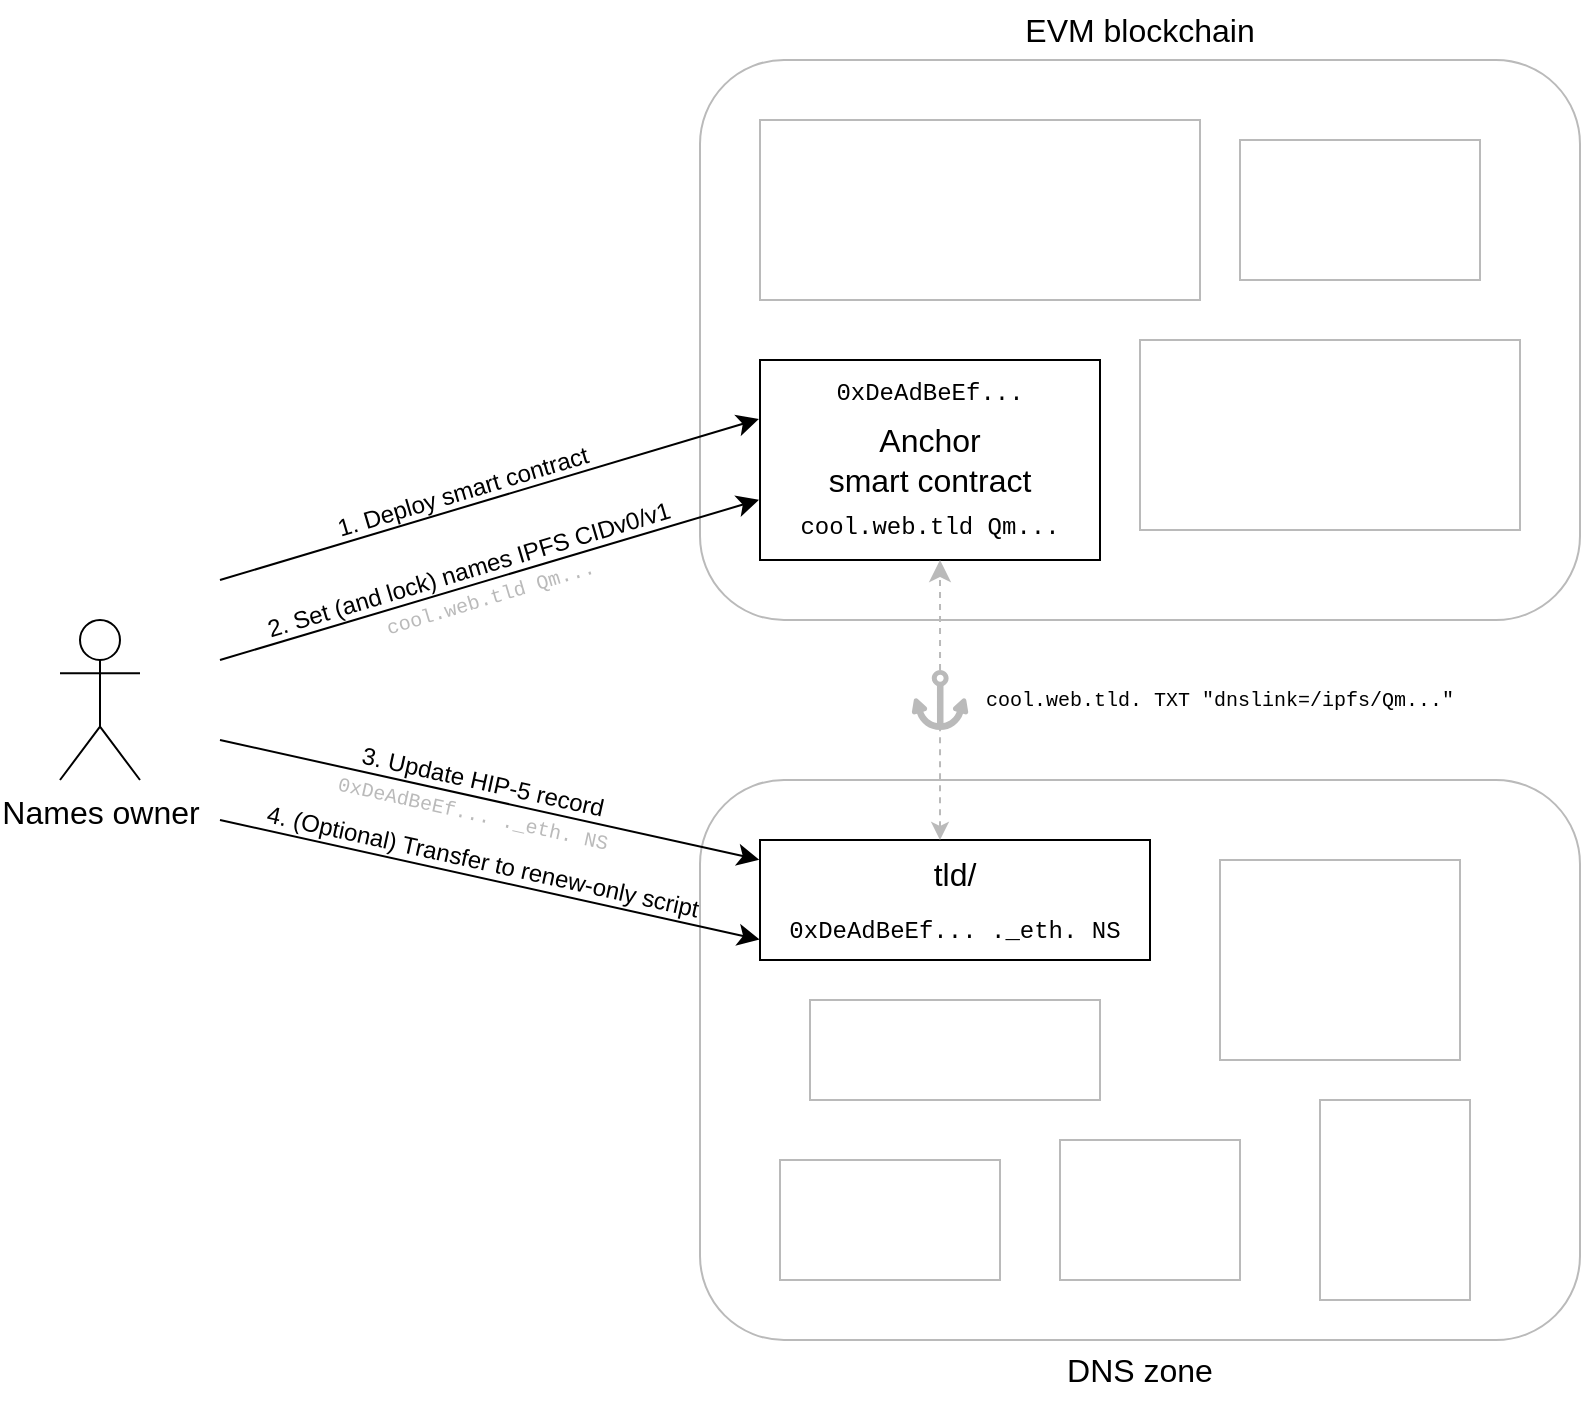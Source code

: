 <mxfile version="20.0.1" type="device"><diagram id="hG1zyXiA97jr5OtVjGGK" name="Page-1"><mxGraphModel dx="1085" dy="518" grid="1" gridSize="10" guides="1" tooltips="1" connect="1" arrows="1" fold="1" page="1" pageScale="1" pageWidth="850" pageHeight="1100" math="0" shadow="0"><root><mxCell id="0"/><mxCell id="1" parent="0"/><mxCell id="14ziM0ncCVOtvaFm50ep-1" value="Names owner" style="shape=umlActor;verticalLabelPosition=bottom;verticalAlign=top;html=1;outlineConnect=0;fontSize=16;" vertex="1" parent="1"><mxGeometry x="80" y="400" width="40" height="80" as="geometry"/></mxCell><mxCell id="14ziM0ncCVOtvaFm50ep-2" value="" style="rounded=1;whiteSpace=wrap;html=1;fillColor=none;strokeColor=#BABABA;" vertex="1" parent="1"><mxGeometry x="400" y="120" width="440" height="280" as="geometry"/></mxCell><mxCell id="14ziM0ncCVOtvaFm50ep-3" value="&lt;font style=&quot;font-size: 16px;&quot;&gt;EVM blockchain&lt;/font&gt;" style="text;html=1;strokeColor=none;fillColor=none;align=center;verticalAlign=middle;whiteSpace=wrap;rounded=0;" vertex="1" parent="1"><mxGeometry x="400" y="90" width="440" height="30" as="geometry"/></mxCell><mxCell id="14ziM0ncCVOtvaFm50ep-4" value="" style="rounded=1;whiteSpace=wrap;html=1;fillColor=none;strokeColor=#BABABA;" vertex="1" parent="1"><mxGeometry x="400" y="480" width="440" height="280" as="geometry"/></mxCell><mxCell id="14ziM0ncCVOtvaFm50ep-5" value="&lt;font style=&quot;font-size: 16px;&quot;&gt;DNS zone&lt;/font&gt;" style="text;html=1;strokeColor=none;fillColor=none;align=center;verticalAlign=middle;whiteSpace=wrap;rounded=0;" vertex="1" parent="1"><mxGeometry x="400" y="760" width="440" height="30" as="geometry"/></mxCell><mxCell id="14ziM0ncCVOtvaFm50ep-7" value="&lt;font style=&quot;&quot;&gt;&lt;font style=&quot;font-size: 12px;&quot;&gt;0xDeAdBeEf...&lt;/font&gt;&lt;br&gt;&lt;span style=&quot;font-family: Helvetica; font-size: 2px;&quot;&gt;&amp;nbsp;&lt;/span&gt;&lt;/font&gt;&lt;br&gt;&lt;span style=&quot;font-family: Helvetica; font-size: 16px;&quot;&gt;Anchor&lt;/span&gt;&lt;br&gt;&lt;span style=&quot;font-family: Helvetica; font-size: 16px;&quot;&gt;smart contract&lt;/span&gt;&lt;br&gt;&lt;font style=&quot;font-family: Helvetica;&quot;&gt;&lt;font style=&quot;font-size: 2px;&quot;&gt;&amp;nbsp;&lt;/font&gt;&lt;br&gt;&lt;/font&gt;&lt;font style=&quot;font-size: 12px;&quot;&gt;cool.web.tld Qm...&lt;/font&gt;" style="rounded=0;whiteSpace=wrap;html=1;fontFamily=Courier New;fontSize=6;strokeColor=#000000;fillColor=none;" vertex="1" parent="1"><mxGeometry x="430" y="270" width="170" height="100" as="geometry"/></mxCell><mxCell id="14ziM0ncCVOtvaFm50ep-8" value="" style="rounded=0;whiteSpace=wrap;html=1;fontFamily=Courier New;fontSize=12;strokeColor=#BABABA;fillColor=none;" vertex="1" parent="1"><mxGeometry x="430" y="150" width="220" height="90" as="geometry"/></mxCell><mxCell id="14ziM0ncCVOtvaFm50ep-9" value="" style="rounded=0;whiteSpace=wrap;html=1;fontFamily=Courier New;fontSize=12;strokeColor=#BABABA;fillColor=none;" vertex="1" parent="1"><mxGeometry x="620" y="260" width="190" height="95" as="geometry"/></mxCell><mxCell id="14ziM0ncCVOtvaFm50ep-10" value="" style="rounded=0;whiteSpace=wrap;html=1;fontFamily=Courier New;fontSize=12;strokeColor=#BABABA;fillColor=none;" vertex="1" parent="1"><mxGeometry x="670" y="160" width="120" height="70" as="geometry"/></mxCell><mxCell id="14ziM0ncCVOtvaFm50ep-13" value="&lt;font style=&quot;&quot;&gt;&lt;span style=&quot;font-size: 16px;&quot;&gt;tld/&lt;/span&gt;&lt;br&gt;&lt;font style=&quot;font-size: 2px;&quot;&gt;&amp;nbsp;&lt;br&gt;&lt;/font&gt;&lt;font style=&quot;font-size: 12px;&quot; face=&quot;Courier New&quot;&gt;0xDeAdBeEf... ._eth. NS&lt;/font&gt;&lt;br&gt;&lt;/font&gt;" style="rounded=0;whiteSpace=wrap;html=1;fontFamily=Helvetica;fontSize=10;strokeColor=#000000;fillColor=none;" vertex="1" parent="1"><mxGeometry x="430" y="510" width="195" height="60" as="geometry"/></mxCell><mxCell id="14ziM0ncCVOtvaFm50ep-14" value="&lt;font style=&quot;&quot;&gt;&lt;br&gt;&lt;/font&gt;" style="rounded=0;whiteSpace=wrap;html=1;fontFamily=Helvetica;fontSize=10;strokeColor=#BABABA;fillColor=none;" vertex="1" parent="1"><mxGeometry x="455" y="590" width="145" height="50" as="geometry"/></mxCell><mxCell id="14ziM0ncCVOtvaFm50ep-16" value="&lt;font style=&quot;&quot;&gt;&lt;br&gt;&lt;/font&gt;" style="rounded=0;whiteSpace=wrap;html=1;fontFamily=Helvetica;fontSize=10;strokeColor=#BABABA;fillColor=none;" vertex="1" parent="1"><mxGeometry x="440" y="670" width="110" height="60" as="geometry"/></mxCell><mxCell id="14ziM0ncCVOtvaFm50ep-17" value="&lt;font style=&quot;&quot;&gt;&lt;br&gt;&lt;/font&gt;" style="rounded=0;whiteSpace=wrap;html=1;fontFamily=Helvetica;fontSize=10;strokeColor=#BABABA;fillColor=none;" vertex="1" parent="1"><mxGeometry x="580" y="660" width="90" height="70" as="geometry"/></mxCell><mxCell id="14ziM0ncCVOtvaFm50ep-18" value="&lt;font style=&quot;&quot;&gt;&lt;br&gt;&lt;/font&gt;" style="rounded=0;whiteSpace=wrap;html=1;fontFamily=Helvetica;fontSize=10;strokeColor=#BABABA;fillColor=none;" vertex="1" parent="1"><mxGeometry x="660" y="520" width="120" height="100" as="geometry"/></mxCell><mxCell id="14ziM0ncCVOtvaFm50ep-19" value="&lt;font style=&quot;&quot;&gt;&lt;br&gt;&lt;/font&gt;" style="rounded=0;whiteSpace=wrap;html=1;fontFamily=Helvetica;fontSize=10;strokeColor=#BABABA;fillColor=none;" vertex="1" parent="1"><mxGeometry x="710" y="640" width="75" height="100" as="geometry"/></mxCell><mxCell id="14ziM0ncCVOtvaFm50ep-20" value="" style="endArrow=classic;html=1;rounded=0;fontFamily=Courier New;fontSize=12;entryX=-0.003;entryY=0.295;entryDx=0;entryDy=0;endSize=8;entryPerimeter=0;" edge="1" parent="1" target="14ziM0ncCVOtvaFm50ep-7"><mxGeometry width="50" height="50" relative="1" as="geometry"><mxPoint x="160" y="380" as="sourcePoint"/><mxPoint x="370" y="310" as="targetPoint"/></mxGeometry></mxCell><mxCell id="14ziM0ncCVOtvaFm50ep-21" value="&lt;font face=&quot;Helvetica&quot;&gt;1. Deploy smart contract&lt;/font&gt;" style="edgeLabel;html=1;align=center;verticalAlign=middle;resizable=0;points=[];fontSize=12;fontFamily=Courier New;labelBackgroundColor=none;rotation=-16.6;" vertex="1" connectable="0" parent="14ziM0ncCVOtvaFm50ep-20"><mxGeometry x="-0.169" relative="1" as="geometry"><mxPoint x="9" y="-11" as="offset"/></mxGeometry></mxCell><mxCell id="14ziM0ncCVOtvaFm50ep-22" value="" style="endArrow=classic;html=1;rounded=0;fontFamily=Courier New;fontSize=12;entryX=-0.003;entryY=0.699;entryDx=0;entryDy=0;endSize=8;entryPerimeter=0;" edge="1" parent="1" target="14ziM0ncCVOtvaFm50ep-7"><mxGeometry width="50" height="50" relative="1" as="geometry"><mxPoint x="160" y="420" as="sourcePoint"/><mxPoint x="429.83" y="330.0" as="targetPoint"/></mxGeometry></mxCell><mxCell id="14ziM0ncCVOtvaFm50ep-23" value="&lt;font face=&quot;Helvetica&quot;&gt;2. Set (and lock) names IPFS CIDv0/v1&lt;/font&gt;" style="edgeLabel;html=1;align=center;verticalAlign=middle;resizable=0;points=[];fontSize=12;fontFamily=Courier New;labelBackgroundColor=none;rotation=-16.6;" vertex="1" connectable="0" parent="14ziM0ncCVOtvaFm50ep-22"><mxGeometry x="-0.169" relative="1" as="geometry"><mxPoint x="12" y="-12" as="offset"/></mxGeometry></mxCell><mxCell id="14ziM0ncCVOtvaFm50ep-25" value="&lt;font color=&quot;#bababa&quot; style=&quot;font-size: 10px;&quot;&gt;cool.web.tld Qm...&lt;/font&gt;" style="edgeLabel;html=1;align=center;verticalAlign=middle;resizable=0;points=[];fontSize=12;fontFamily=Courier New;labelBackgroundColor=none;rotation=-16.6;" vertex="1" connectable="0" parent="1"><mxGeometry x="295.001" y="389.001" as="geometry"/></mxCell><mxCell id="14ziM0ncCVOtvaFm50ep-27" value="" style="endArrow=classic;html=1;rounded=0;fontFamily=Courier New;fontSize=12;entryX=-0.001;entryY=0.83;entryDx=0;entryDy=0;endSize=8;entryPerimeter=0;" edge="1" parent="1" target="14ziM0ncCVOtvaFm50ep-13"><mxGeometry width="50" height="50" relative="1" as="geometry"><mxPoint x="160" y="500" as="sourcePoint"/><mxPoint x="430" y="380" as="targetPoint"/></mxGeometry></mxCell><mxCell id="14ziM0ncCVOtvaFm50ep-28" value="&lt;font face=&quot;Helvetica&quot;&gt;4. (Optional) Transfer to renew-only script&lt;br&gt;&lt;/font&gt;" style="edgeLabel;html=1;align=center;verticalAlign=middle;resizable=0;points=[];fontSize=12;fontFamily=Courier New;labelBackgroundColor=none;rotation=12.5;" vertex="1" connectable="0" parent="14ziM0ncCVOtvaFm50ep-27"><mxGeometry x="-0.169" relative="1" as="geometry"><mxPoint x="19" y="-4" as="offset"/></mxGeometry></mxCell><mxCell id="14ziM0ncCVOtvaFm50ep-31" value="" style="endArrow=classic;html=1;rounded=0;fontFamily=Courier New;fontSize=12;entryX=-0.002;entryY=0.164;entryDx=0;entryDy=0;endSize=8;entryPerimeter=0;" edge="1" parent="1" target="14ziM0ncCVOtvaFm50ep-13"><mxGeometry width="50" height="50" relative="1" as="geometry"><mxPoint x="160" y="460" as="sourcePoint"/><mxPoint x="430" y="520" as="targetPoint"/></mxGeometry></mxCell><mxCell id="14ziM0ncCVOtvaFm50ep-32" value="&lt;font face=&quot;Helvetica&quot;&gt;3. Update HIP-5 record&lt;br&gt;&lt;/font&gt;" style="edgeLabel;html=1;align=center;verticalAlign=middle;resizable=0;points=[];fontSize=12;fontFamily=Courier New;labelBackgroundColor=none;rotation=12.5;" vertex="1" connectable="0" parent="14ziM0ncCVOtvaFm50ep-31"><mxGeometry x="-0.169" relative="1" as="geometry"><mxPoint x="19" y="-4" as="offset"/></mxGeometry></mxCell><mxCell id="14ziM0ncCVOtvaFm50ep-34" value="&lt;font color=&quot;#bababa&quot; style=&quot;font-size: 10px;&quot;&gt;0xDeAdBeEf... ._eth. NS&lt;/font&gt;" style="edgeLabel;html=1;align=center;verticalAlign=middle;resizable=0;points=[];fontSize=12;fontFamily=Courier New;labelBackgroundColor=none;rotation=12.5;" vertex="1" connectable="0" parent="1"><mxGeometry x="286.005" y="497.0" as="geometry"/></mxCell><mxCell id="14ziM0ncCVOtvaFm50ep-36" value="" style="endArrow=classic;startArrow=none;html=1;rounded=0;fontFamily=Courier New;fontSize=10;fontColor=#BABABA;endSize=8;dashed=1;strokeColor=#BABABA;" edge="1" parent="1" source="14ziM0ncCVOtvaFm50ep-39"><mxGeometry width="50" height="50" relative="1" as="geometry"><mxPoint x="520" y="510" as="sourcePoint"/><mxPoint x="520" y="370" as="targetPoint"/></mxGeometry></mxCell><mxCell id="14ziM0ncCVOtvaFm50ep-39" value="" style="shape=mxgraph.signs.transportation.anchor_1;html=1;pointerEvents=1;fillColor=#BABABA;strokeColor=none;verticalLabelPosition=bottom;verticalAlign=top;align=center;labelBackgroundColor=none;fontFamily=Courier New;fontSize=10;fontColor=#BABABA;aspect=fixed;labelPosition=center;" vertex="1" parent="1"><mxGeometry x="505.945" y="425" width="28.16" height="30" as="geometry"/></mxCell><mxCell id="14ziM0ncCVOtvaFm50ep-41" value="" style="endArrow=none;startArrow=classic;html=1;rounded=0;fontFamily=Courier New;fontSize=10;fontColor=#BABABA;endSize=8;dashed=1;strokeColor=#BABABA;" edge="1" parent="1" target="14ziM0ncCVOtvaFm50ep-39"><mxGeometry width="50" height="50" relative="1" as="geometry"><mxPoint x="520" y="510.0" as="sourcePoint"/><mxPoint x="520" y="370" as="targetPoint"/></mxGeometry></mxCell><mxCell id="14ziM0ncCVOtvaFm50ep-42" value="&lt;font style=&quot;font-size: 10px;&quot; color=&quot;#000000&quot;&gt;cool.web.tld. TXT &quot;dnslink=/ipfs/Qm...&quot;&lt;/font&gt;" style="text;html=1;strokeColor=none;fillColor=none;align=center;verticalAlign=middle;whiteSpace=wrap;rounded=0;labelBackgroundColor=none;fontFamily=Courier New;fontSize=10;fontColor=#BABABA;" vertex="1" parent="1"><mxGeometry x="540" y="425" width="240" height="30" as="geometry"/></mxCell></root></mxGraphModel></diagram></mxfile>